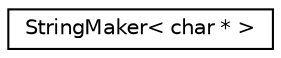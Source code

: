 digraph "Graphical Class Hierarchy"
{
  edge [fontname="Helvetica",fontsize="10",labelfontname="Helvetica",labelfontsize="10"];
  node [fontname="Helvetica",fontsize="10",shape=record];
  rankdir="LR";
  Node1 [label="StringMaker\< char * \>",height=0.2,width=0.4,color="black", fillcolor="white", style="filled",URL="$structCatch_1_1StringMaker_3_01char_01_5_01_4.html"];
}
